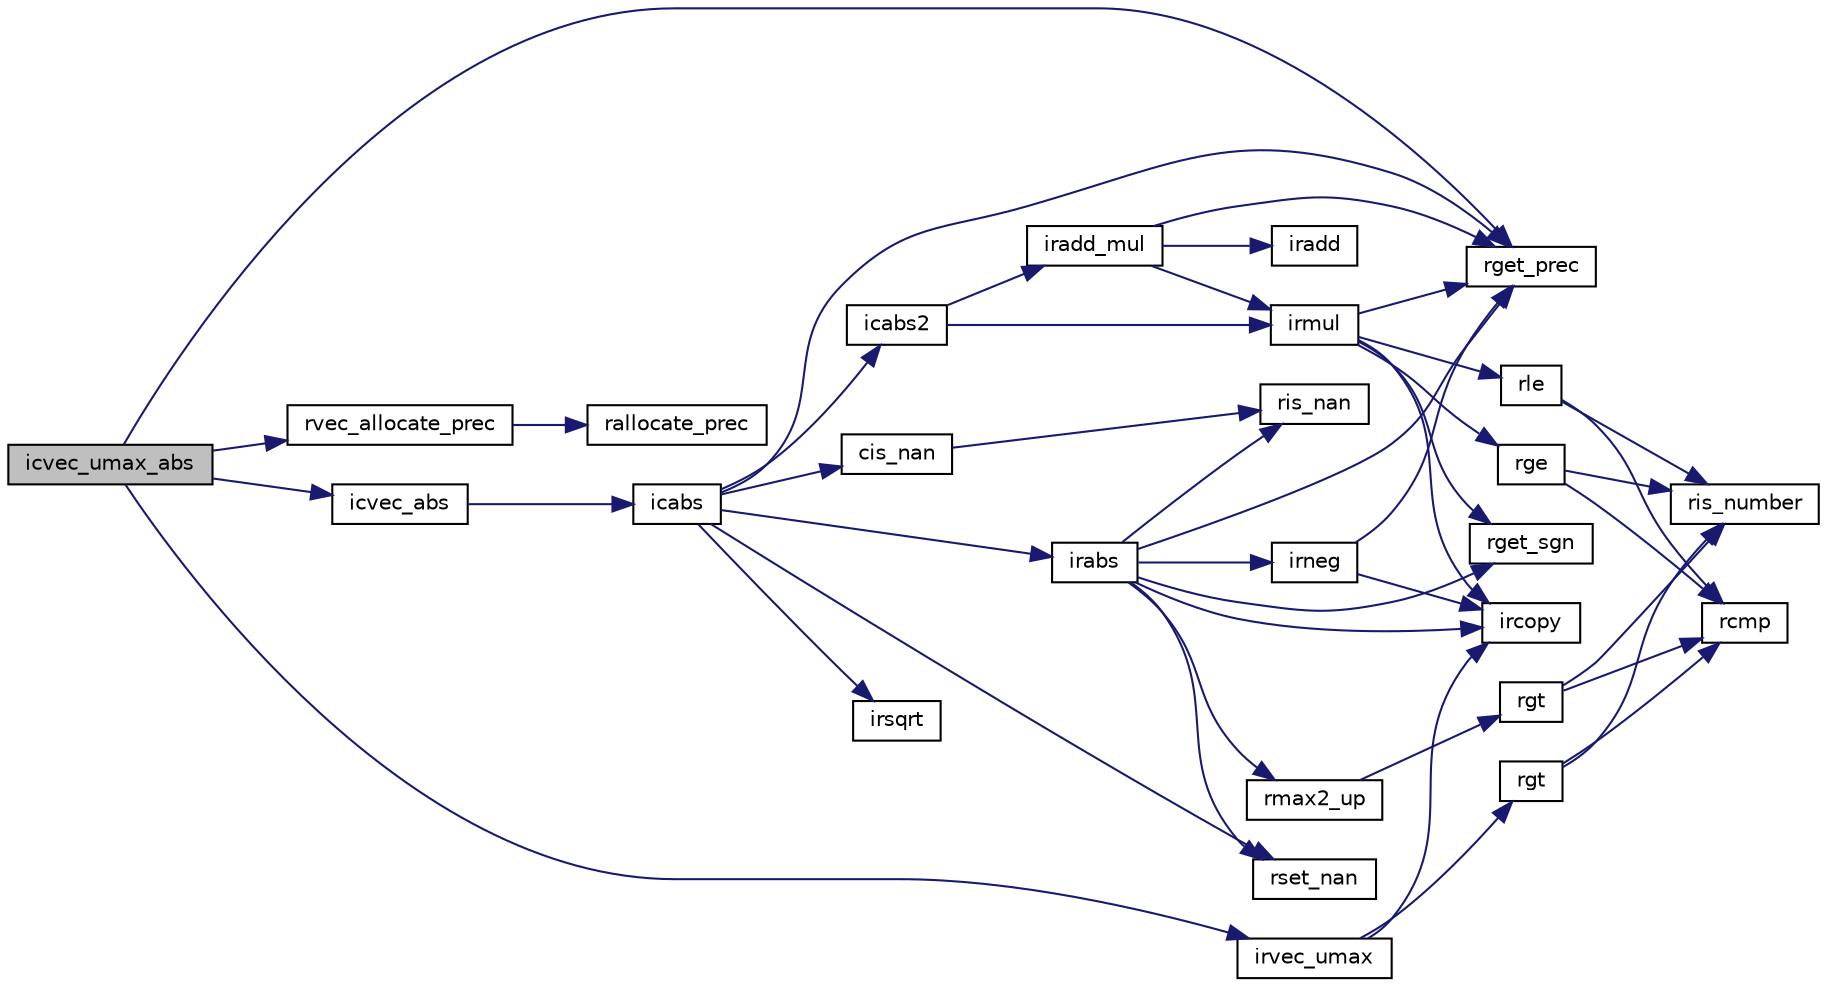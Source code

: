 digraph "icvec_umax_abs"
{
  edge [fontname="Helvetica",fontsize="10",labelfontname="Helvetica",labelfontsize="10"];
  node [fontname="Helvetica",fontsize="10",shape=record];
  rankdir="LR";
  Node679 [label="icvec_umax_abs",height=0.2,width=0.4,color="black", fillcolor="grey75", style="filled", fontcolor="black"];
  Node679 -> Node680 [color="midnightblue",fontsize="10",style="solid",fontname="Helvetica"];
  Node680 [label="rget_prec",height=0.2,width=0.4,color="black", fillcolor="white", style="filled",URL="$is__rmulti_8h.html#ad9bc8d534620527dc3c46ef4c9d04442",tooltip="rmulti型の浮動小数点数の精度(ビット数)を取得. "];
  Node679 -> Node681 [color="midnightblue",fontsize="10",style="solid",fontname="Helvetica"];
  Node681 [label="rvec_allocate_prec",height=0.2,width=0.4,color="black", fillcolor="white", style="filled",URL="$is__rvec_8h.html#a3c8378f86082105c9187889275301862",tooltip="rmulti型のベクトルの精度を指定しての新規生成. "];
  Node681 -> Node682 [color="midnightblue",fontsize="10",style="solid",fontname="Helvetica"];
  Node682 [label="rallocate_prec",height=0.2,width=0.4,color="black", fillcolor="white", style="filled",URL="$is__rmulti_8h.html#aeee0c826203695436900dc02890f433c",tooltip="rmulti型の精度を指定しての新規生成. "];
  Node679 -> Node683 [color="midnightblue",fontsize="10",style="solid",fontname="Helvetica"];
  Node683 [label="icvec_abs",height=0.2,width=0.4,color="black", fillcolor="white", style="filled",URL="$icvec_8c.html#a4b31ed91a5daf2af9e15d3a09f94210d",tooltip="絶対値 [y0,y1]=abs([x0,x1]) "];
  Node683 -> Node684 [color="midnightblue",fontsize="10",style="solid",fontname="Helvetica"];
  Node684 [label="icabs",height=0.2,width=0.4,color="black", fillcolor="white", style="filled",URL="$icmulti_8c.html#a781cf9db665c0c697804f15e00ad146e",tooltip="絶対値 [y0,y1]=abs([x0,x1]) "];
  Node684 -> Node685 [color="midnightblue",fontsize="10",style="solid",fontname="Helvetica"];
  Node685 [label="cis_nan",height=0.2,width=0.4,color="black", fillcolor="white", style="filled",URL="$cmulti_8c.html#a181bb5ae7645abf04f0bfd3a027a9fc0",tooltip="cmulti型がNaNであるかの判定. "];
  Node685 -> Node686 [color="midnightblue",fontsize="10",style="solid",fontname="Helvetica"];
  Node686 [label="ris_nan",height=0.2,width=0.4,color="black", fillcolor="white", style="filled",URL="$is__rmulti_8h.html#afa80b656cf032934f1374763bccc8fa2",tooltip="rmulti型がNaNであるかの判定. "];
  Node684 -> Node687 [color="midnightblue",fontsize="10",style="solid",fontname="Helvetica"];
  Node687 [label="rset_nan",height=0.2,width=0.4,color="black", fillcolor="white", style="filled",URL="$is__rmulti_8h.html#a622a4d8500fd5744cdbb60a6efe2cf4c",tooltip="rmulti型の値をNaNに設定. "];
  Node684 -> Node680 [color="midnightblue",fontsize="10",style="solid",fontname="Helvetica"];
  Node684 -> Node688 [color="midnightblue",fontsize="10",style="solid",fontname="Helvetica"];
  Node688 [label="irabs",height=0.2,width=0.4,color="black", fillcolor="white", style="filled",URL="$irmulti_8c.html#aff300b617848d643d2aa00a2e7040dbe",tooltip="絶対値 [y0,y1]=abs([x0,x1]) "];
  Node688 -> Node686 [color="midnightblue",fontsize="10",style="solid",fontname="Helvetica"];
  Node688 -> Node687 [color="midnightblue",fontsize="10",style="solid",fontname="Helvetica"];
  Node688 -> Node689 [color="midnightblue",fontsize="10",style="solid",fontname="Helvetica"];
  Node689 [label="rget_sgn",height=0.2,width=0.4,color="black", fillcolor="white", style="filled",URL="$is__rmulti_8h.html#a1eabb75964384f5b7057a0275385d4bb",tooltip="rmulti型の浮動小数点数の符号部の取得. "];
  Node688 -> Node690 [color="midnightblue",fontsize="10",style="solid",fontname="Helvetica"];
  Node690 [label="ircopy",height=0.2,width=0.4,color="black", fillcolor="white", style="filled",URL="$irmulti_8c.html#aaf2192a33e04cbba12da47550fde287e",tooltip="コピー [y0,y1]=[x0,x1]. "];
  Node688 -> Node691 [color="midnightblue",fontsize="10",style="solid",fontname="Helvetica"];
  Node691 [label="irneg",height=0.2,width=0.4,color="black", fillcolor="white", style="filled",URL="$irmulti_8c.html#aab8b9f471b47e8054152264de875f9ae",tooltip="符号の反転 [y0,y1]=-[x0,x1]. "];
  Node691 -> Node680 [color="midnightblue",fontsize="10",style="solid",fontname="Helvetica"];
  Node691 -> Node690 [color="midnightblue",fontsize="10",style="solid",fontname="Helvetica"];
  Node688 -> Node680 [color="midnightblue",fontsize="10",style="solid",fontname="Helvetica"];
  Node688 -> Node692 [color="midnightblue",fontsize="10",style="solid",fontname="Helvetica"];
  Node692 [label="rmax2_up",height=0.2,width=0.4,color="black", fillcolor="white", style="filled",URL="$is__rmulti_8h.html#a125c6b1140d9123b37acd8d72ea14aaa",tooltip="2つのrmulti型の大きい方 上丸め z=max2(x,y) "];
  Node692 -> Node693 [color="midnightblue",fontsize="10",style="solid",fontname="Helvetica"];
  Node693 [label="rgt",height=0.2,width=0.4,color="black", fillcolor="white", style="filled",URL="$rmulti_8c.html#a461cd90560c5d33caa48b429b38892f0",tooltip="rmulti型の値の比較 x>y "];
  Node693 -> Node694 [color="midnightblue",fontsize="10",style="solid",fontname="Helvetica"];
  Node694 [label="ris_number",height=0.2,width=0.4,color="black", fillcolor="white", style="filled",URL="$rmulti_8c.html#a02c3c838634809fb6260ab78926b5f8b",tooltip="rmulti型が数であるかの判定. "];
  Node693 -> Node695 [color="midnightblue",fontsize="10",style="solid",fontname="Helvetica"];
  Node695 [label="rcmp",height=0.2,width=0.4,color="black", fillcolor="white", style="filled",URL="$rmulti_8c.html#aa7f2e03f88a388911123c82ad3f36b16",tooltip="rmulti型の値の比較 x<=>y "];
  Node684 -> Node696 [color="midnightblue",fontsize="10",style="solid",fontname="Helvetica"];
  Node696 [label="icabs2",height=0.2,width=0.4,color="black", fillcolor="white", style="filled",URL="$icmulti_8c.html#a93cfc12bd588f20b589fd9ba7d7c0043",tooltip="絶対値の平方 [y0,y1]=abs([x0,x1])^2 "];
  Node696 -> Node697 [color="midnightblue",fontsize="10",style="solid",fontname="Helvetica"];
  Node697 [label="irmul",height=0.2,width=0.4,color="black", fillcolor="white", style="filled",URL="$irmulti_8c.html#a9f9bc42cc6a70b365b032dc7bedd1abb",tooltip="掛け算 [z0,z1]=[x0,x1]*[y0,y1] "];
  Node697 -> Node680 [color="midnightblue",fontsize="10",style="solid",fontname="Helvetica"];
  Node697 -> Node689 [color="midnightblue",fontsize="10",style="solid",fontname="Helvetica"];
  Node697 -> Node698 [color="midnightblue",fontsize="10",style="solid",fontname="Helvetica"];
  Node698 [label="rle",height=0.2,width=0.4,color="black", fillcolor="white", style="filled",URL="$is__rmulti_8h.html#a72d8f7f7abd4fa2ff89f488742ff7ca7",tooltip="rmulti型の値の比較 x<=y "];
  Node698 -> Node694 [color="midnightblue",fontsize="10",style="solid",fontname="Helvetica"];
  Node698 -> Node695 [color="midnightblue",fontsize="10",style="solid",fontname="Helvetica"];
  Node697 -> Node699 [color="midnightblue",fontsize="10",style="solid",fontname="Helvetica"];
  Node699 [label="rge",height=0.2,width=0.4,color="black", fillcolor="white", style="filled",URL="$is__rmulti_8h.html#a7544c8c3220be262b43d9cdcacd5f8f2",tooltip="rmulti型の値の比較 x>=y "];
  Node699 -> Node694 [color="midnightblue",fontsize="10",style="solid",fontname="Helvetica"];
  Node699 -> Node695 [color="midnightblue",fontsize="10",style="solid",fontname="Helvetica"];
  Node697 -> Node690 [color="midnightblue",fontsize="10",style="solid",fontname="Helvetica"];
  Node696 -> Node700 [color="midnightblue",fontsize="10",style="solid",fontname="Helvetica"];
  Node700 [label="iradd_mul",height=0.2,width=0.4,color="black", fillcolor="white", style="filled",URL="$irmulti_8c.html#a55d04ab7f2884310fcff04b636911df1",tooltip="積の加算 [z0,z1]+=[x0,x1]*[y0,y1] "];
  Node700 -> Node680 [color="midnightblue",fontsize="10",style="solid",fontname="Helvetica"];
  Node700 -> Node697 [color="midnightblue",fontsize="10",style="solid",fontname="Helvetica"];
  Node700 -> Node701 [color="midnightblue",fontsize="10",style="solid",fontname="Helvetica"];
  Node701 [label="iradd",height=0.2,width=0.4,color="black", fillcolor="white", style="filled",URL="$irmulti_8c.html#a2a3a18d72fa9e737ac67d95ccb3e8ca9",tooltip="足し算 [z0,z1]=[x0,x1]+[y0,y1] "];
  Node684 -> Node702 [color="midnightblue",fontsize="10",style="solid",fontname="Helvetica"];
  Node702 [label="irsqrt",height=0.2,width=0.4,color="black", fillcolor="white", style="filled",URL="$irmulti_8c.html#a0c9e43322ce19bb64013242d8d64a504",tooltip="平方根 [y0,y1]=sqrt([x0,x1]) "];
  Node679 -> Node703 [color="midnightblue",fontsize="10",style="solid",fontname="Helvetica"];
  Node703 [label="irvec_umax",height=0.2,width=0.4,color="black", fillcolor="white", style="filled",URL="$irvec_8c.html#a7e7a1f52ea010af885dba9541f6b2a2e",tooltip="最大値 [y0,y1]=[x0,max(x1)] 上限で比較 "];
  Node703 -> Node690 [color="midnightblue",fontsize="10",style="solid",fontname="Helvetica"];
  Node703 -> Node704 [color="midnightblue",fontsize="10",style="solid",fontname="Helvetica"];
  Node704 [label="rgt",height=0.2,width=0.4,color="black", fillcolor="white", style="filled",URL="$is__rmulti_8h.html#a461cd90560c5d33caa48b429b38892f0",tooltip="rmulti型の値の比較 x>y "];
  Node704 -> Node694 [color="midnightblue",fontsize="10",style="solid",fontname="Helvetica"];
  Node704 -> Node695 [color="midnightblue",fontsize="10",style="solid",fontname="Helvetica"];
}
